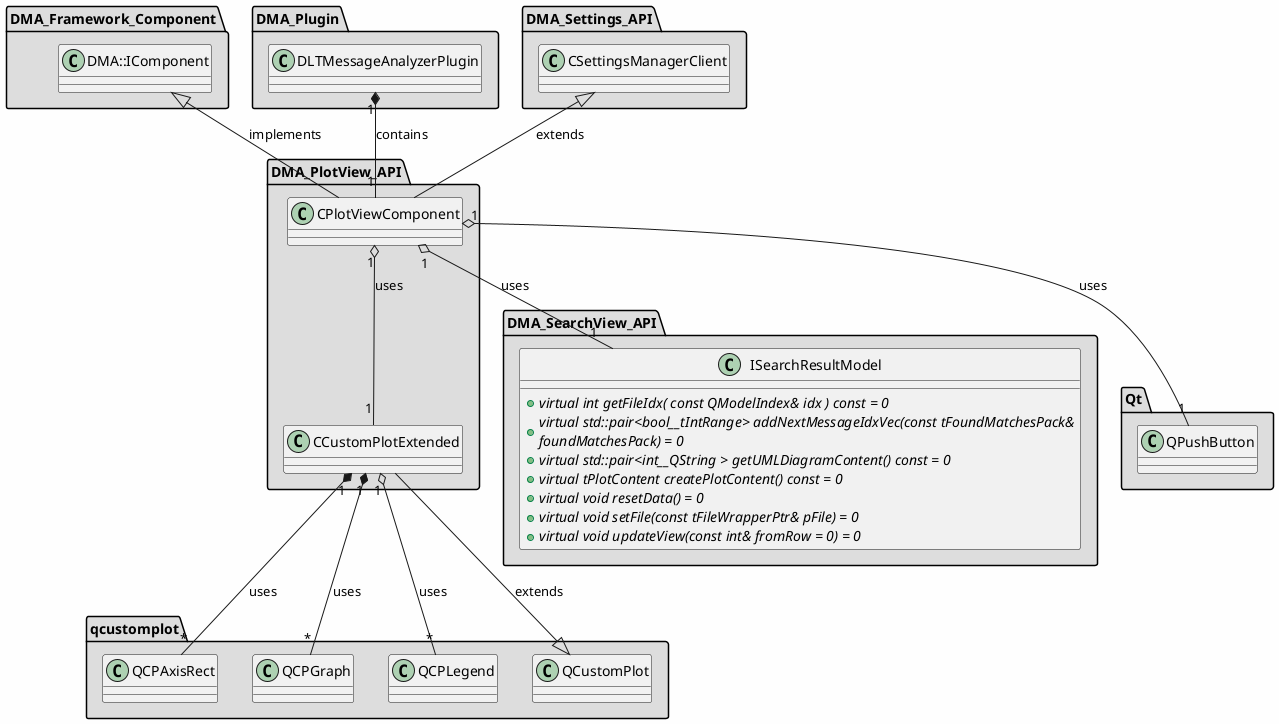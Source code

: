 
@startuml

skinparam backgroundColor #FEFEFE
skinparam wrapWidth 600
package "DMA_Framework_Component" #DDDDDD
{

class "DMA::IComponent"
{
}

}

package "DMA_PlotView_API" #DDDDDD
{

class "CCustomPlotExtended"
{
}

class "CPlotViewComponent"
{
}

}

package "DMA_Plugin" #DDDDDD
{

class "DLTMessageAnalyzerPlugin"
{
}

}

package "DMA_SearchView_API" #DDDDDD
{

class "ISearchResultModel"
{
    + {abstract} virtual int getFileIdx( const QModelIndex& idx ) const = 0
    + {abstract} virtual std::pair<bool__tIntRange> addNextMessageIdxVec(const tFoundMatchesPack& foundMatchesPack) = 0
    + {abstract} virtual std::pair<int__QString > getUMLDiagramContent() const = 0
    + {abstract} virtual tPlotContent createPlotContent() const = 0
    + {abstract} virtual void resetData() = 0
    + {abstract} virtual void setFile(const tFileWrapperPtr& pFile) = 0
    + {abstract} virtual void updateView(const int& fromRow = 0) = 0
}

}

package "DMA_Settings_API" #DDDDDD
{

class "CSettingsManagerClient"
{
}

}

package "Qt" #DDDDDD
{

class "QPushButton"
{
}

}

package "qcustomplot" #DDDDDD
{

class "QCPAxisRect"
{
}

class "QCPGraph"
{
}

class "QCPLegend"
{
}

class "QCustomPlot"
{
}

}

'====================Inheritance section====================
QCustomPlot <|-- CCustomPlotExtended : extends
CSettingsManagerClient <|-- CPlotViewComponent : extends
DMA::IComponent <|-- CPlotViewComponent : implements

'====================Dependencies section====================
CCustomPlotExtended "1" *-- "*" QCPAxisRect : uses
CCustomPlotExtended "1" *-- "*" QCPGraph : uses
CCustomPlotExtended "1" o-- "*" QCPLegend : uses
CPlotViewComponent "1" o-- "1" CCustomPlotExtended : uses
CPlotViewComponent "1" o-- "1" ISearchResultModel : uses
CPlotViewComponent "1" o-- "1" QPushButton : uses
DLTMessageAnalyzerPlugin "1" *-- "1" CPlotViewComponent : contains

@enduml